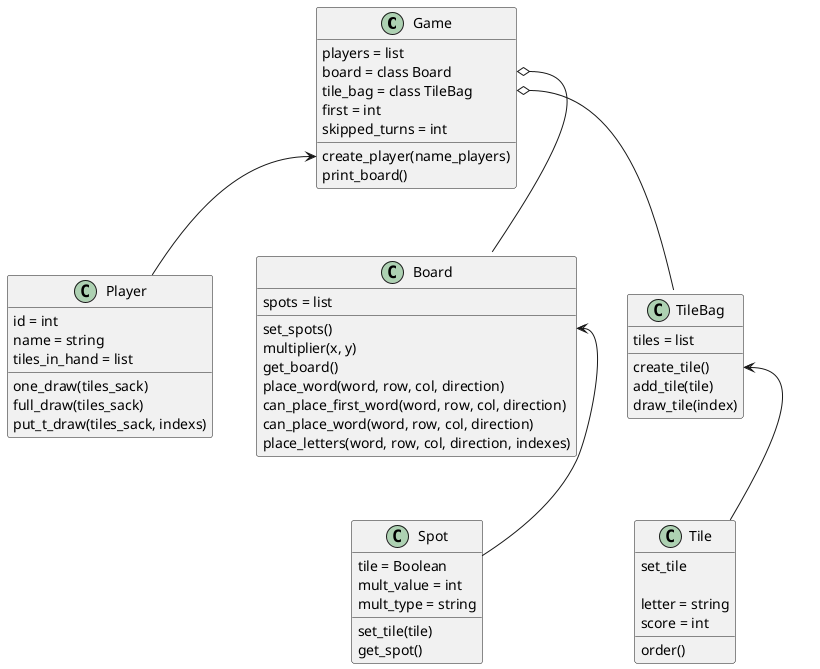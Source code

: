 @startuml scrabble

class Game{
    players = list
    board = class Board
    tile_bag = class TileBag
    first = int
    skipped_turns = int

    create_player(name_players)
    print_board()
}

class Player {
    id = int
    name = string
    tiles_in_hand = list

    one_draw(tiles_sack)
    full_draw(tiles_sack)
    put_t_draw(tiles_sack, indexs)
}

class Board {
    spots = list

    set_spots()
    multiplier(x, y)
    get_board()
    place_word(word, row, col, direction)
    can_place_first_word(word, row, col, direction)
    can_place_word(word, row, col, direction)
    place_letters(word, row, col, direction, indexes)
}

class TileBag{
    tiles = list

    create_tile()
    add_tile(tile)
    draw_tile(index)
}

class Spot {
    tile = Boolean
    mult_value = int
    mult_type = string

    set_tile(tile)
    get_spot()
}

class Tile {
    set_tile

    letter = string
    score = int

    order()
}

Game::create_player <-- Player
Game::board o-- Board
Game::tile_bag o-- TileBag
Board::set_spots <-- Spot
TileBag::create_tile <-- Tile
@enduml